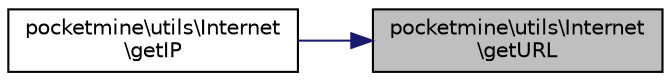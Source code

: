digraph "pocketmine\utils\Internet\getURL"
{
 // INTERACTIVE_SVG=YES
 // LATEX_PDF_SIZE
  edge [fontname="Helvetica",fontsize="10",labelfontname="Helvetica",labelfontsize="10"];
  node [fontname="Helvetica",fontsize="10",shape=record];
  rankdir="RL";
  Node1 [label="pocketmine\\utils\\Internet\l\\getURL",height=0.2,width=0.4,color="black", fillcolor="grey75", style="filled", fontcolor="black",tooltip=" "];
  Node1 -> Node2 [dir="back",color="midnightblue",fontsize="10",style="solid",fontname="Helvetica"];
  Node2 [label="pocketmine\\utils\\Internet\l\\getIP",height=0.2,width=0.4,color="black", fillcolor="white", style="filled",URL="$df/d1b/classpocketmine_1_1utils_1_1_internet.html#a06d2715eda987e130b5b57c35c294315",tooltip=" "];
}
